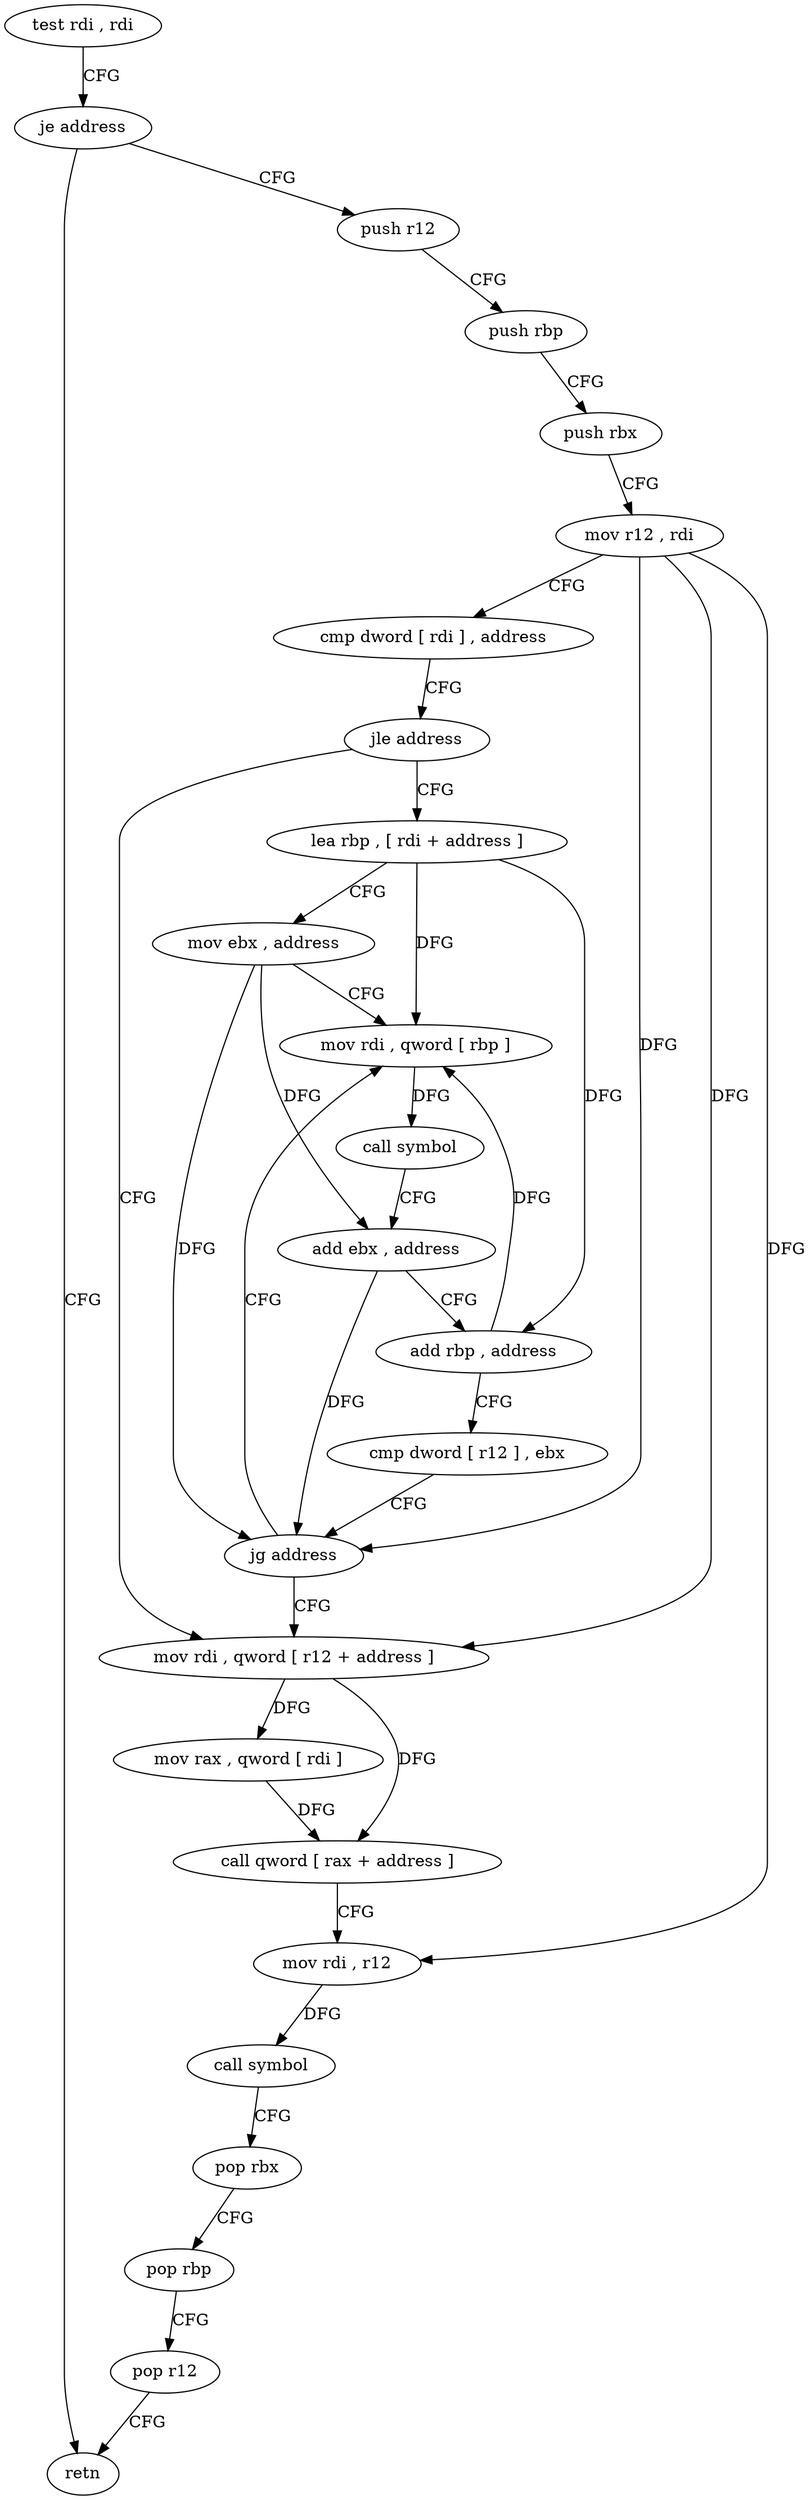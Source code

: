 digraph "func" {
"77180" [label = "test rdi , rdi" ]
"77183" [label = "je address" ]
"77257" [label = "retn" ]
"77185" [label = "push r12" ]
"77187" [label = "push rbp" ]
"77188" [label = "push rbx" ]
"77189" [label = "mov r12 , rdi" ]
"77192" [label = "cmp dword [ rdi ] , address" ]
"77195" [label = "jle address" ]
"77228" [label = "mov rdi , qword [ r12 + address ]" ]
"77197" [label = "lea rbp , [ rdi + address ]" ]
"77236" [label = "mov rax , qword [ rdi ]" ]
"77239" [label = "call qword [ rax + address ]" ]
"77245" [label = "mov rdi , r12" ]
"77248" [label = "call symbol" ]
"77253" [label = "pop rbx" ]
"77254" [label = "pop rbp" ]
"77255" [label = "pop r12" ]
"77201" [label = "mov ebx , address" ]
"77206" [label = "mov rdi , qword [ rbp ]" ]
"77210" [label = "call symbol" ]
"77215" [label = "add ebx , address" ]
"77218" [label = "add rbp , address" ]
"77222" [label = "cmp dword [ r12 ] , ebx" ]
"77226" [label = "jg address" ]
"77180" -> "77183" [ label = "CFG" ]
"77183" -> "77257" [ label = "CFG" ]
"77183" -> "77185" [ label = "CFG" ]
"77185" -> "77187" [ label = "CFG" ]
"77187" -> "77188" [ label = "CFG" ]
"77188" -> "77189" [ label = "CFG" ]
"77189" -> "77192" [ label = "CFG" ]
"77189" -> "77228" [ label = "DFG" ]
"77189" -> "77245" [ label = "DFG" ]
"77189" -> "77226" [ label = "DFG" ]
"77192" -> "77195" [ label = "CFG" ]
"77195" -> "77228" [ label = "CFG" ]
"77195" -> "77197" [ label = "CFG" ]
"77228" -> "77236" [ label = "DFG" ]
"77228" -> "77239" [ label = "DFG" ]
"77197" -> "77201" [ label = "CFG" ]
"77197" -> "77206" [ label = "DFG" ]
"77197" -> "77218" [ label = "DFG" ]
"77236" -> "77239" [ label = "DFG" ]
"77239" -> "77245" [ label = "CFG" ]
"77245" -> "77248" [ label = "DFG" ]
"77248" -> "77253" [ label = "CFG" ]
"77253" -> "77254" [ label = "CFG" ]
"77254" -> "77255" [ label = "CFG" ]
"77255" -> "77257" [ label = "CFG" ]
"77201" -> "77206" [ label = "CFG" ]
"77201" -> "77215" [ label = "DFG" ]
"77201" -> "77226" [ label = "DFG" ]
"77206" -> "77210" [ label = "DFG" ]
"77210" -> "77215" [ label = "CFG" ]
"77215" -> "77218" [ label = "CFG" ]
"77215" -> "77226" [ label = "DFG" ]
"77218" -> "77222" [ label = "CFG" ]
"77218" -> "77206" [ label = "DFG" ]
"77222" -> "77226" [ label = "CFG" ]
"77226" -> "77206" [ label = "CFG" ]
"77226" -> "77228" [ label = "CFG" ]
}
